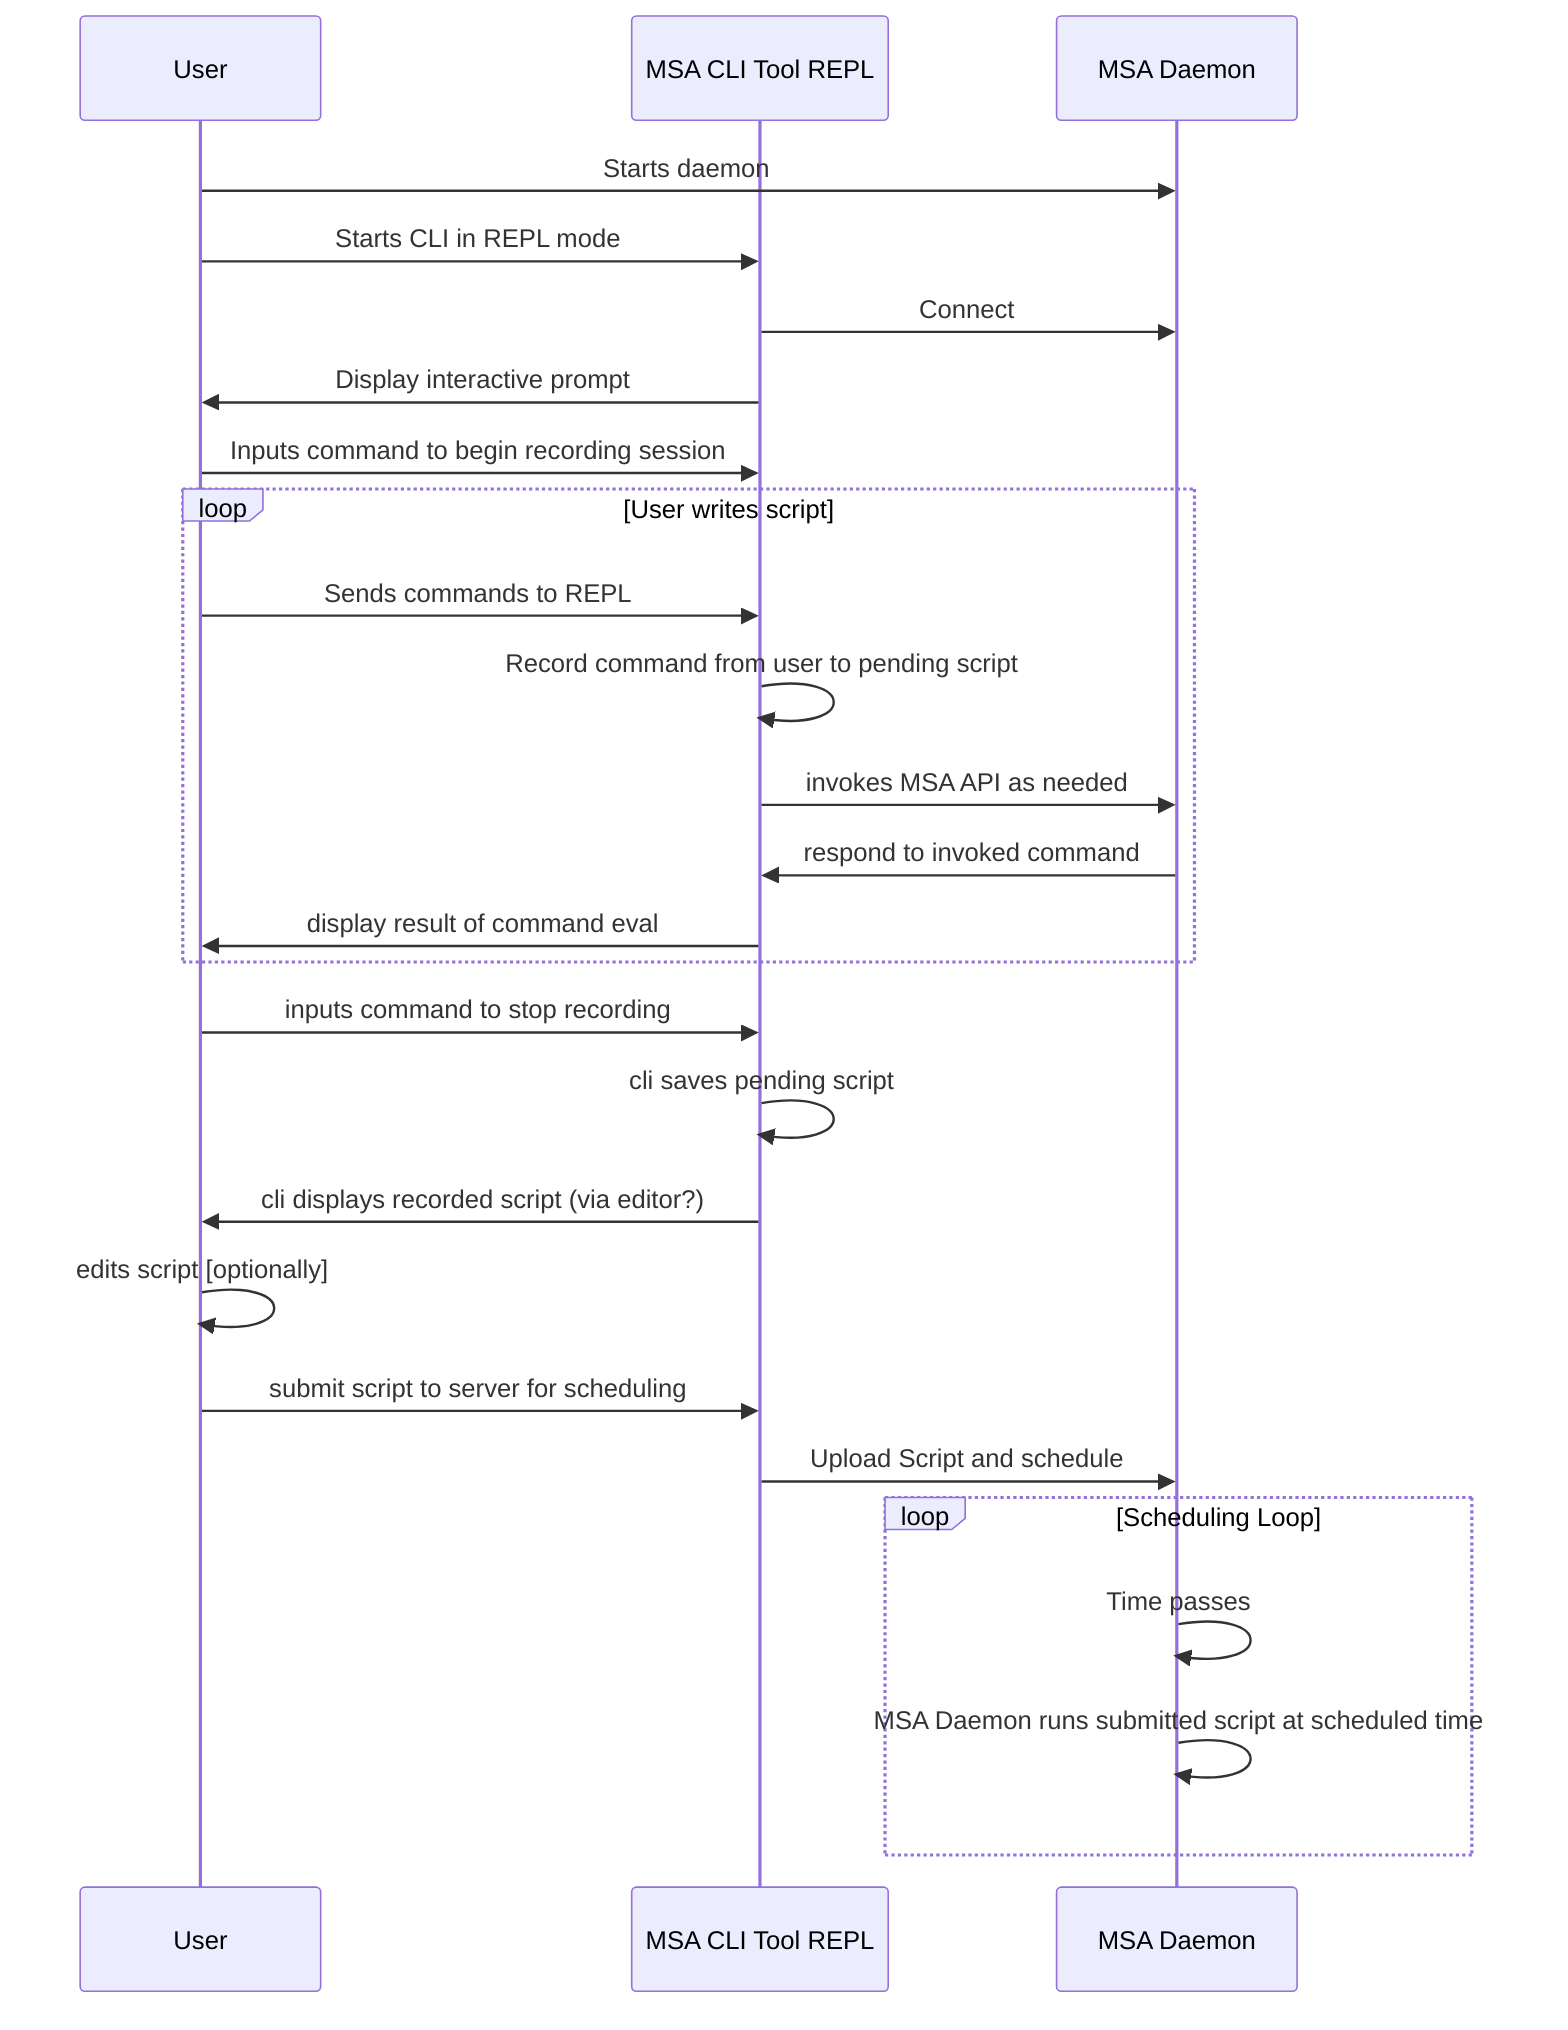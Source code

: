 sequenceDiagram
participant user as User
participant cli as MSA CLI Tool REPL
participant daemon as MSA Daemon


user->>daemon: Starts daemon
user->>cli: Starts CLI in REPL mode
cli->>daemon: Connect
cli->>user: Display interactive prompt
user->>cli: Inputs command to begin recording session
loop User writes script
   user->>cli: Sends commands to REPL
   cli->>cli:Record command from user to pending script
   cli->>daemon: invokes MSA API as needed
  daemon->>cli: respond to invoked command
  cli->>user:display result of command eval
end
user->>cli:inputs command to stop recording
cli->>cli: cli saves pending script 
cli->>user:cli displays recorded script (via editor?)
user->>user:edits script [optionally]
user->>cli:submit script to server for scheduling
cli->>daemon: Upload Script and schedule
loop Scheduling Loop
     daemon->>daemon: Time passes
     daemon->>daemon: MSA Daemon runs submitted script at scheduled time
end